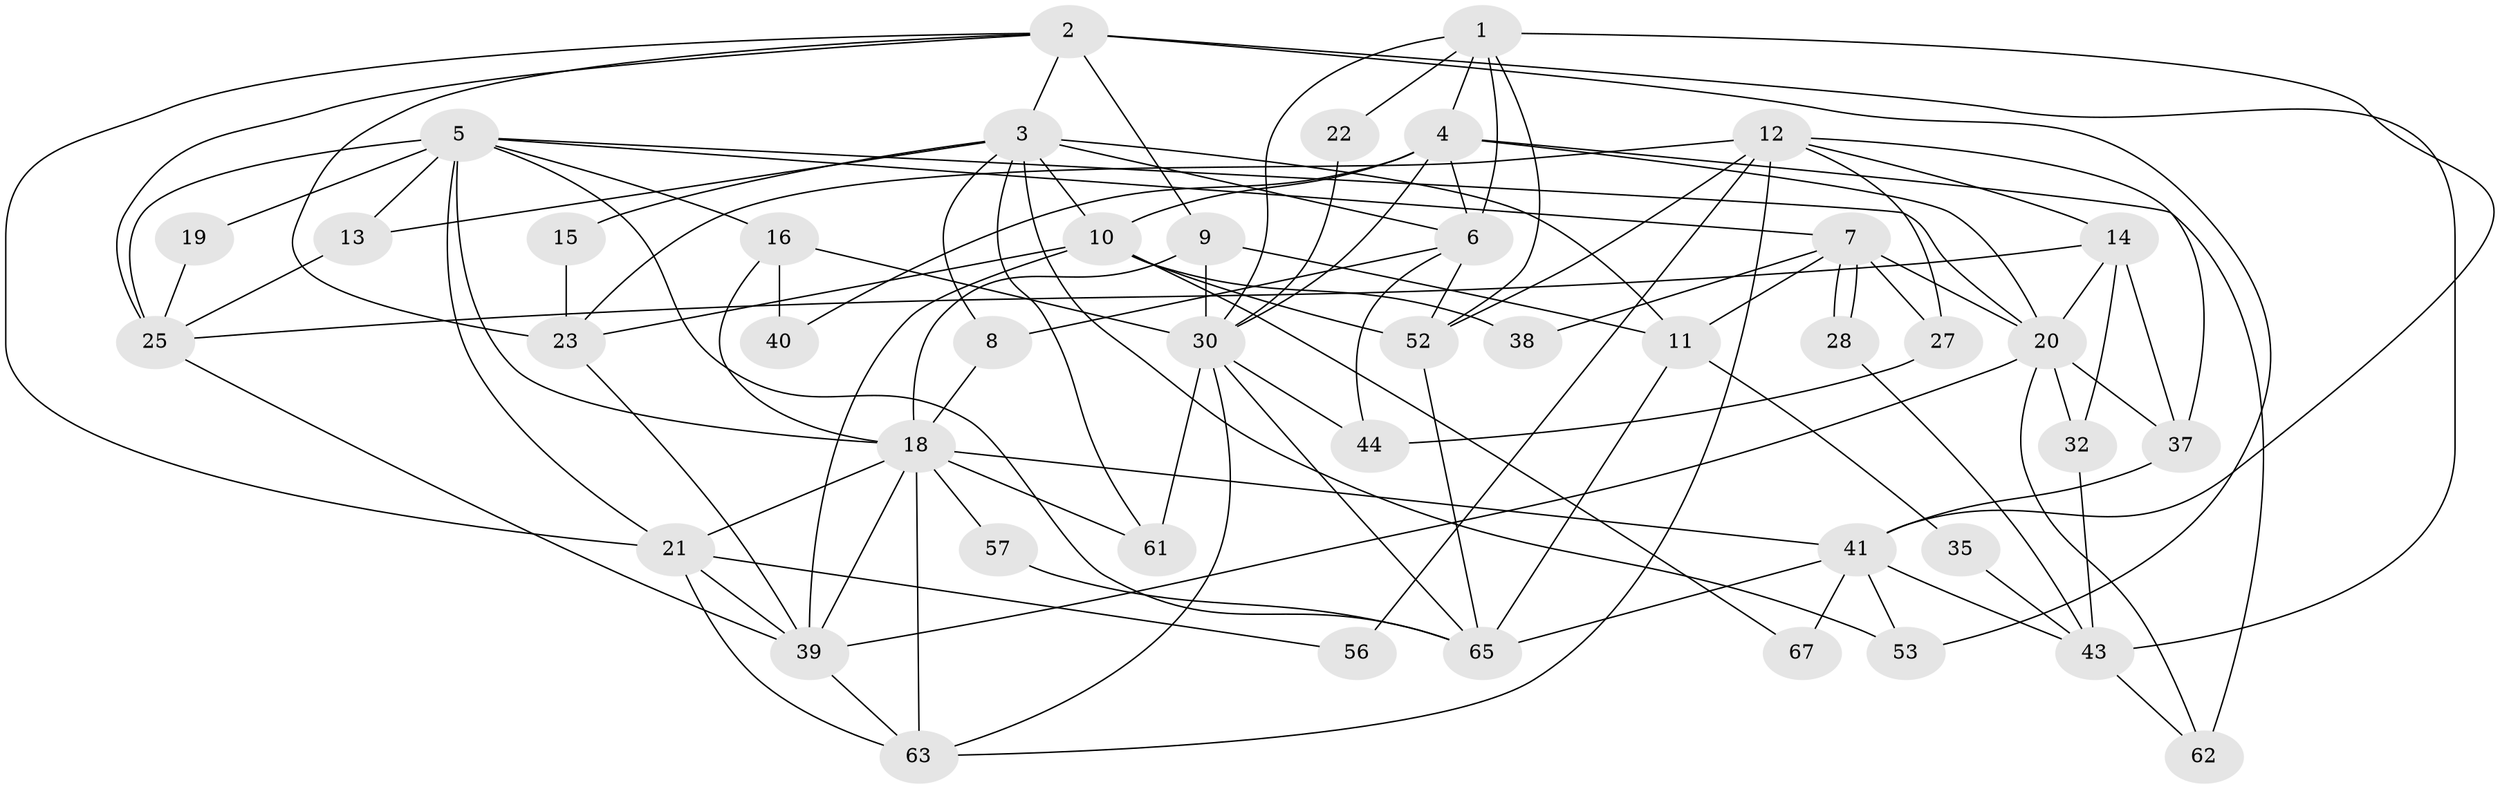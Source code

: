 // original degree distribution, {4: 0.2647058823529412, 7: 0.04411764705882353, 8: 0.029411764705882353, 5: 0.22058823529411764, 3: 0.23529411764705882, 2: 0.17647058823529413, 10: 0.014705882352941176, 6: 0.014705882352941176}
// Generated by graph-tools (version 1.1) at 2025/41/03/06/25 10:41:58]
// undirected, 44 vertices, 106 edges
graph export_dot {
graph [start="1"]
  node [color=gray90,style=filled];
  1 [super="+54"];
  2 [super="+29"];
  3 [super="+60"];
  4 [super="+46"];
  5 [super="+26"];
  6 [super="+33"];
  7 [super="+24"];
  8 [super="+34"];
  9;
  10 [super="+47"];
  11 [super="+45"];
  12 [super="+17"];
  13 [super="+55"];
  14 [super="+59"];
  15;
  16;
  18 [super="+42"];
  19;
  20 [super="+31"];
  21 [super="+64"];
  22;
  23 [super="+36"];
  25 [super="+49"];
  27;
  28;
  30 [super="+58"];
  32;
  35;
  37 [super="+48"];
  38;
  39 [super="+51"];
  40;
  41;
  43 [super="+50"];
  44;
  52 [super="+68"];
  53;
  56;
  57;
  61;
  62;
  63;
  65 [super="+66"];
  67;
  1 -- 6;
  1 -- 4;
  1 -- 41;
  1 -- 22;
  1 -- 30;
  1 -- 52;
  2 -- 9;
  2 -- 23;
  2 -- 25;
  2 -- 43 [weight=2];
  2 -- 53;
  2 -- 21;
  2 -- 3;
  3 -- 53;
  3 -- 8;
  3 -- 10;
  3 -- 11;
  3 -- 13;
  3 -- 6;
  3 -- 61;
  3 -- 15;
  4 -- 40;
  4 -- 62;
  4 -- 30;
  4 -- 6;
  4 -- 10;
  4 -- 20;
  5 -- 7;
  5 -- 16;
  5 -- 19;
  5 -- 21;
  5 -- 65;
  5 -- 20;
  5 -- 13 [weight=2];
  5 -- 25;
  5 -- 18;
  6 -- 44;
  6 -- 52 [weight=2];
  6 -- 8;
  7 -- 28;
  7 -- 28;
  7 -- 20;
  7 -- 38;
  7 -- 27;
  7 -- 11 [weight=2];
  8 -- 18;
  9 -- 30;
  9 -- 18;
  9 -- 11;
  10 -- 23;
  10 -- 38;
  10 -- 67;
  10 -- 39;
  10 -- 52;
  11 -- 65;
  11 -- 35;
  12 -- 63;
  12 -- 27;
  12 -- 56;
  12 -- 23;
  12 -- 37;
  12 -- 52;
  12 -- 14;
  13 -- 25;
  14 -- 20;
  14 -- 32;
  14 -- 37;
  14 -- 25;
  15 -- 23;
  16 -- 40;
  16 -- 30;
  16 -- 18;
  18 -- 41;
  18 -- 21;
  18 -- 57;
  18 -- 61;
  18 -- 63;
  18 -- 39;
  19 -- 25;
  20 -- 37;
  20 -- 32;
  20 -- 62;
  20 -- 39;
  21 -- 39;
  21 -- 56;
  21 -- 63;
  22 -- 30;
  23 -- 39;
  25 -- 39;
  27 -- 44;
  28 -- 43;
  30 -- 44;
  30 -- 61;
  30 -- 65;
  30 -- 63;
  32 -- 43;
  35 -- 43;
  37 -- 41;
  39 -- 63;
  41 -- 43;
  41 -- 53;
  41 -- 65;
  41 -- 67;
  43 -- 62;
  52 -- 65;
  57 -- 65;
}
